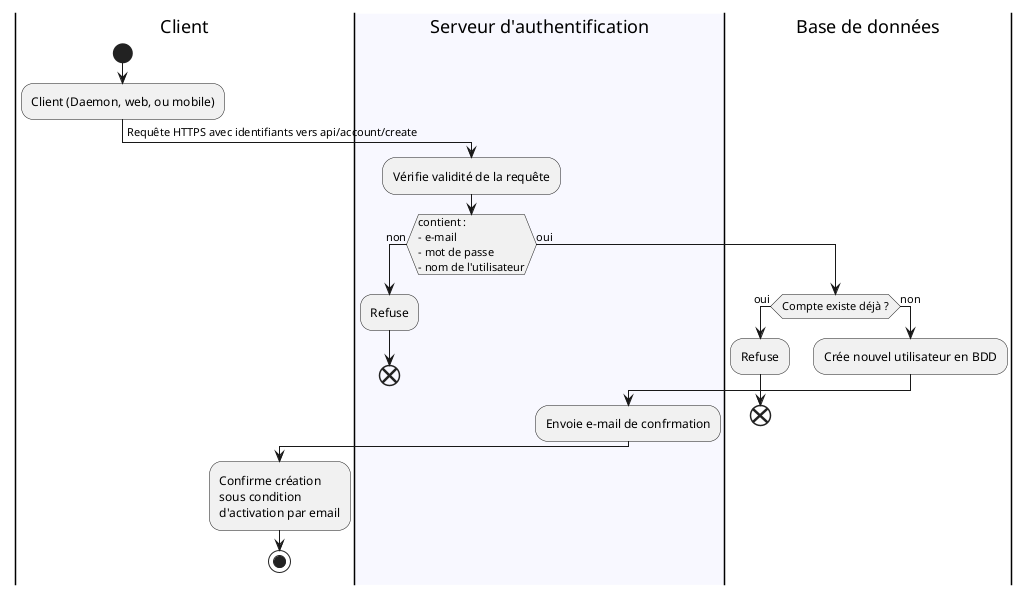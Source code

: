 @startuml
|Client|

start
:Client (Daemon, web, ou mobile);
-> Requête HTTPS avec identifiants vers api/account/create;

|#GhostWhite|Serveur d'authentification|
  :Vérifie validité de la requête;
  if (contient :\n- e-mail\n- mot de passe\n- nom de l'utilisateur) then (non)
    :Refuse;
    end
  else (oui)
    |Base de données|
    if (Compte existe déjà ?) then (oui)
      :Refuse;
      end
    else (non)
      :Crée nouvel utilisateur en BDD;
      |Serveur d'authentification|
      :Envoie e-mail de confrmation;
      |Client|
      :Confirme création\nsous condition\nd'activation par email;
      stop
    endif
  endif
@enduml

